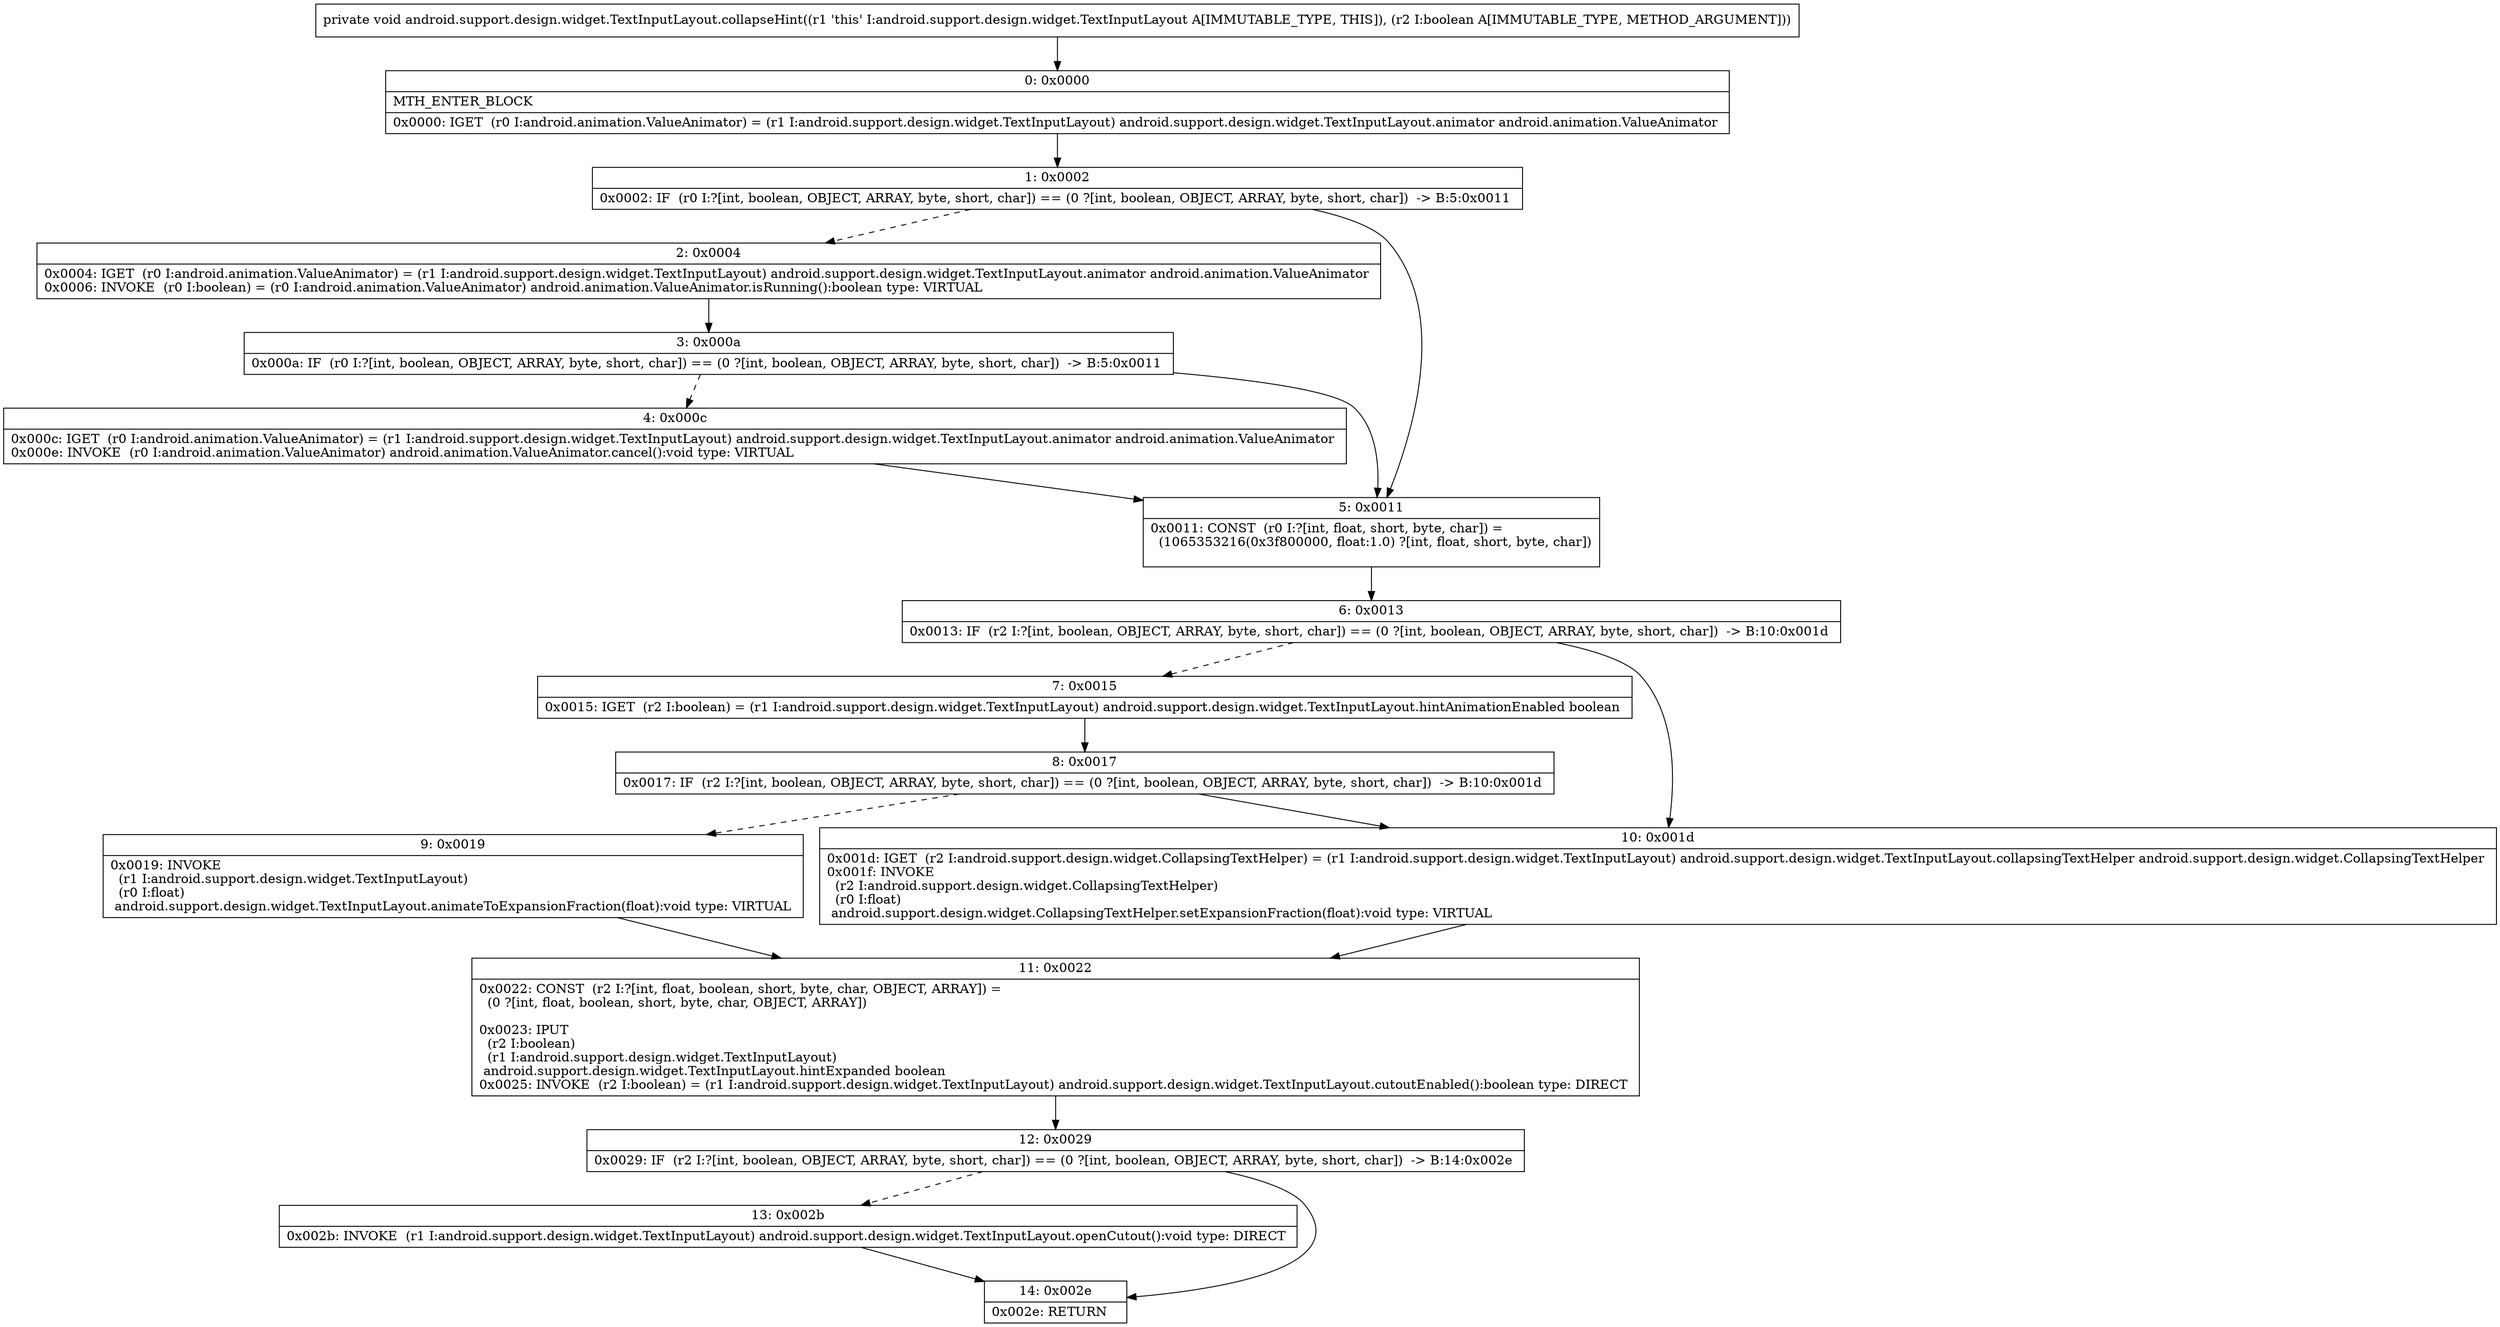 digraph "CFG forandroid.support.design.widget.TextInputLayout.collapseHint(Z)V" {
Node_0 [shape=record,label="{0\:\ 0x0000|MTH_ENTER_BLOCK\l|0x0000: IGET  (r0 I:android.animation.ValueAnimator) = (r1 I:android.support.design.widget.TextInputLayout) android.support.design.widget.TextInputLayout.animator android.animation.ValueAnimator \l}"];
Node_1 [shape=record,label="{1\:\ 0x0002|0x0002: IF  (r0 I:?[int, boolean, OBJECT, ARRAY, byte, short, char]) == (0 ?[int, boolean, OBJECT, ARRAY, byte, short, char])  \-\> B:5:0x0011 \l}"];
Node_2 [shape=record,label="{2\:\ 0x0004|0x0004: IGET  (r0 I:android.animation.ValueAnimator) = (r1 I:android.support.design.widget.TextInputLayout) android.support.design.widget.TextInputLayout.animator android.animation.ValueAnimator \l0x0006: INVOKE  (r0 I:boolean) = (r0 I:android.animation.ValueAnimator) android.animation.ValueAnimator.isRunning():boolean type: VIRTUAL \l}"];
Node_3 [shape=record,label="{3\:\ 0x000a|0x000a: IF  (r0 I:?[int, boolean, OBJECT, ARRAY, byte, short, char]) == (0 ?[int, boolean, OBJECT, ARRAY, byte, short, char])  \-\> B:5:0x0011 \l}"];
Node_4 [shape=record,label="{4\:\ 0x000c|0x000c: IGET  (r0 I:android.animation.ValueAnimator) = (r1 I:android.support.design.widget.TextInputLayout) android.support.design.widget.TextInputLayout.animator android.animation.ValueAnimator \l0x000e: INVOKE  (r0 I:android.animation.ValueAnimator) android.animation.ValueAnimator.cancel():void type: VIRTUAL \l}"];
Node_5 [shape=record,label="{5\:\ 0x0011|0x0011: CONST  (r0 I:?[int, float, short, byte, char]) = \l  (1065353216(0x3f800000, float:1.0) ?[int, float, short, byte, char])\l \l}"];
Node_6 [shape=record,label="{6\:\ 0x0013|0x0013: IF  (r2 I:?[int, boolean, OBJECT, ARRAY, byte, short, char]) == (0 ?[int, boolean, OBJECT, ARRAY, byte, short, char])  \-\> B:10:0x001d \l}"];
Node_7 [shape=record,label="{7\:\ 0x0015|0x0015: IGET  (r2 I:boolean) = (r1 I:android.support.design.widget.TextInputLayout) android.support.design.widget.TextInputLayout.hintAnimationEnabled boolean \l}"];
Node_8 [shape=record,label="{8\:\ 0x0017|0x0017: IF  (r2 I:?[int, boolean, OBJECT, ARRAY, byte, short, char]) == (0 ?[int, boolean, OBJECT, ARRAY, byte, short, char])  \-\> B:10:0x001d \l}"];
Node_9 [shape=record,label="{9\:\ 0x0019|0x0019: INVOKE  \l  (r1 I:android.support.design.widget.TextInputLayout)\l  (r0 I:float)\l android.support.design.widget.TextInputLayout.animateToExpansionFraction(float):void type: VIRTUAL \l}"];
Node_10 [shape=record,label="{10\:\ 0x001d|0x001d: IGET  (r2 I:android.support.design.widget.CollapsingTextHelper) = (r1 I:android.support.design.widget.TextInputLayout) android.support.design.widget.TextInputLayout.collapsingTextHelper android.support.design.widget.CollapsingTextHelper \l0x001f: INVOKE  \l  (r2 I:android.support.design.widget.CollapsingTextHelper)\l  (r0 I:float)\l android.support.design.widget.CollapsingTextHelper.setExpansionFraction(float):void type: VIRTUAL \l}"];
Node_11 [shape=record,label="{11\:\ 0x0022|0x0022: CONST  (r2 I:?[int, float, boolean, short, byte, char, OBJECT, ARRAY]) = \l  (0 ?[int, float, boolean, short, byte, char, OBJECT, ARRAY])\l \l0x0023: IPUT  \l  (r2 I:boolean)\l  (r1 I:android.support.design.widget.TextInputLayout)\l android.support.design.widget.TextInputLayout.hintExpanded boolean \l0x0025: INVOKE  (r2 I:boolean) = (r1 I:android.support.design.widget.TextInputLayout) android.support.design.widget.TextInputLayout.cutoutEnabled():boolean type: DIRECT \l}"];
Node_12 [shape=record,label="{12\:\ 0x0029|0x0029: IF  (r2 I:?[int, boolean, OBJECT, ARRAY, byte, short, char]) == (0 ?[int, boolean, OBJECT, ARRAY, byte, short, char])  \-\> B:14:0x002e \l}"];
Node_13 [shape=record,label="{13\:\ 0x002b|0x002b: INVOKE  (r1 I:android.support.design.widget.TextInputLayout) android.support.design.widget.TextInputLayout.openCutout():void type: DIRECT \l}"];
Node_14 [shape=record,label="{14\:\ 0x002e|0x002e: RETURN   \l}"];
MethodNode[shape=record,label="{private void android.support.design.widget.TextInputLayout.collapseHint((r1 'this' I:android.support.design.widget.TextInputLayout A[IMMUTABLE_TYPE, THIS]), (r2 I:boolean A[IMMUTABLE_TYPE, METHOD_ARGUMENT])) }"];
MethodNode -> Node_0;
Node_0 -> Node_1;
Node_1 -> Node_2[style=dashed];
Node_1 -> Node_5;
Node_2 -> Node_3;
Node_3 -> Node_4[style=dashed];
Node_3 -> Node_5;
Node_4 -> Node_5;
Node_5 -> Node_6;
Node_6 -> Node_7[style=dashed];
Node_6 -> Node_10;
Node_7 -> Node_8;
Node_8 -> Node_9[style=dashed];
Node_8 -> Node_10;
Node_9 -> Node_11;
Node_10 -> Node_11;
Node_11 -> Node_12;
Node_12 -> Node_13[style=dashed];
Node_12 -> Node_14;
Node_13 -> Node_14;
}

